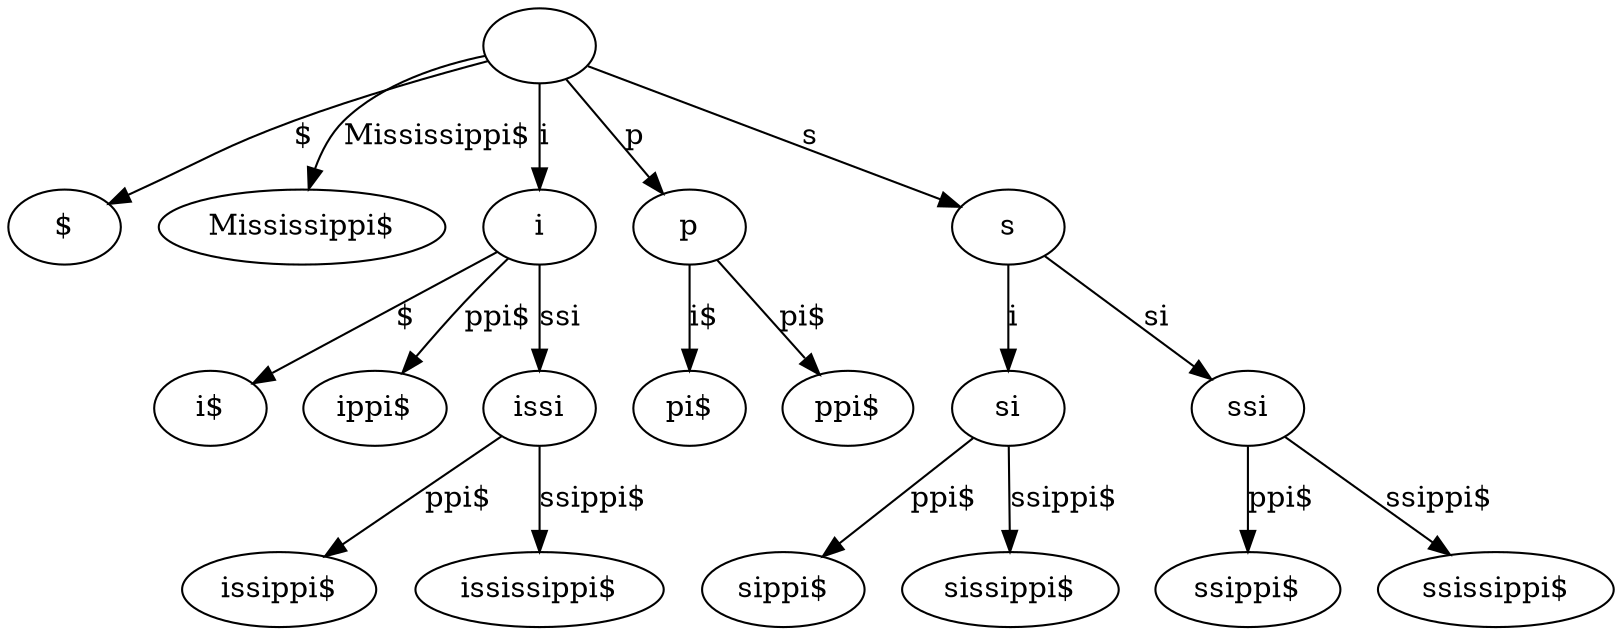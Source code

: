 // Suffix tree
digraph {
	"|" [label=""]
	"$|$" [label="$"]
	"|" -> "$|$" [label="$"]
	"Mississippi$|Mississippi$" [label="Mississippi$"]
	"|" -> "Mississippi$|Mississippi$" [label="Mississippi$"]
	"i|i" [label=i]
	"$|i$" [label="i$"]
	"i|i" -> "$|i$" [label="$"]
	"ppi$|ippi$" [label="ippi$"]
	"i|i" -> "ppi$|ippi$" [label="ppi$"]
	"ssi|issi" [label=issi]
	"ppi$|issippi$" [label="issippi$"]
	"ssi|issi" -> "ppi$|issippi$" [label="ppi$"]
	"ssippi$|ississippi$" [label="ississippi$"]
	"ssi|issi" -> "ssippi$|ississippi$" [label="ssippi$"]
	"i|i" -> "ssi|issi" [label=ssi]
	"|" -> "i|i" [label=i]
	"p|p" [label=p]
	"i$|pi$" [label="pi$"]
	"p|p" -> "i$|pi$" [label="i$"]
	"pi$|ppi$" [label="ppi$"]
	"p|p" -> "pi$|ppi$" [label="pi$"]
	"|" -> "p|p" [label=p]
	"s|s" [label=s]
	"i|si" [label=si]
	"ppi$|sippi$" [label="sippi$"]
	"i|si" -> "ppi$|sippi$" [label="ppi$"]
	"ssippi$|sissippi$" [label="sissippi$"]
	"i|si" -> "ssippi$|sissippi$" [label="ssippi$"]
	"s|s" -> "i|si" [label=i]
	"si|ssi" [label=ssi]
	"ppi$|ssippi$" [label="ssippi$"]
	"si|ssi" -> "ppi$|ssippi$" [label="ppi$"]
	"ssippi$|ssissippi$" [label="ssissippi$"]
	"si|ssi" -> "ssippi$|ssissippi$" [label="ssippi$"]
	"s|s" -> "si|ssi" [label=si]
	"|" -> "s|s" [label=s]
}
